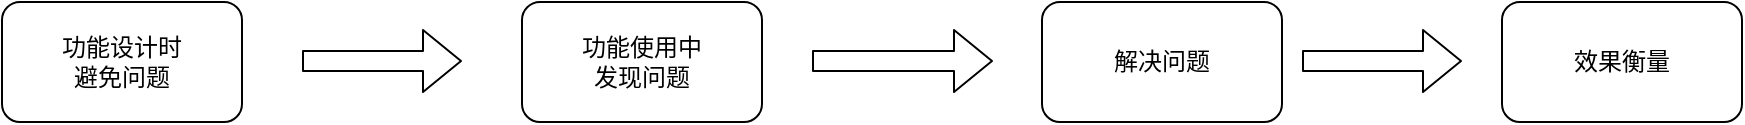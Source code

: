 <mxfile>
    <diagram name="Page-1" id="2YBvvXClWsGukQMizWep">
        <mxGraphModel dx="1244" dy="736" grid="1" gridSize="10" guides="1" tooltips="1" connect="1" arrows="1" fold="1" page="1" pageScale="1" pageWidth="850" pageHeight="1100" math="0" shadow="0">
            <root>
                <mxCell id="0"/>
                <mxCell id="1" parent="0"/>
                <mxCell id="4" value="功能设计时&lt;br&gt;避免问题" style="rounded=1;whiteSpace=wrap;html=1;" vertex="1" parent="1">
                    <mxGeometry x="20" y="200" width="120" height="60" as="geometry"/>
                </mxCell>
                <mxCell id="6" value="功能使用中&lt;br&gt;发现问题" style="rounded=1;whiteSpace=wrap;html=1;" vertex="1" parent="1">
                    <mxGeometry x="280" y="200" width="120" height="60" as="geometry"/>
                </mxCell>
                <mxCell id="7" value="" style="shape=flexArrow;endArrow=classic;html=1;" edge="1" parent="1">
                    <mxGeometry width="50" height="50" relative="1" as="geometry">
                        <mxPoint x="170" y="229.5" as="sourcePoint"/>
                        <mxPoint x="250" y="229.5" as="targetPoint"/>
                    </mxGeometry>
                </mxCell>
                <mxCell id="8" value="解决问题" style="rounded=1;whiteSpace=wrap;html=1;" vertex="1" parent="1">
                    <mxGeometry x="540" y="200" width="120" height="60" as="geometry"/>
                </mxCell>
                <mxCell id="9" value="" style="shape=flexArrow;endArrow=classic;html=1;" edge="1" parent="1">
                    <mxGeometry width="50" height="50" relative="1" as="geometry">
                        <mxPoint x="425" y="229.5" as="sourcePoint"/>
                        <mxPoint x="515.5" y="229.5" as="targetPoint"/>
                    </mxGeometry>
                </mxCell>
                <mxCell id="10" value="" style="shape=flexArrow;endArrow=classic;html=1;" edge="1" parent="1">
                    <mxGeometry width="50" height="50" relative="1" as="geometry">
                        <mxPoint x="670" y="229.5" as="sourcePoint"/>
                        <mxPoint x="750" y="229.5" as="targetPoint"/>
                    </mxGeometry>
                </mxCell>
                <mxCell id="11" value="效果衡量" style="rounded=1;whiteSpace=wrap;html=1;" vertex="1" parent="1">
                    <mxGeometry x="770" y="200" width="120" height="60" as="geometry"/>
                </mxCell>
            </root>
        </mxGraphModel>
    </diagram>
</mxfile>
